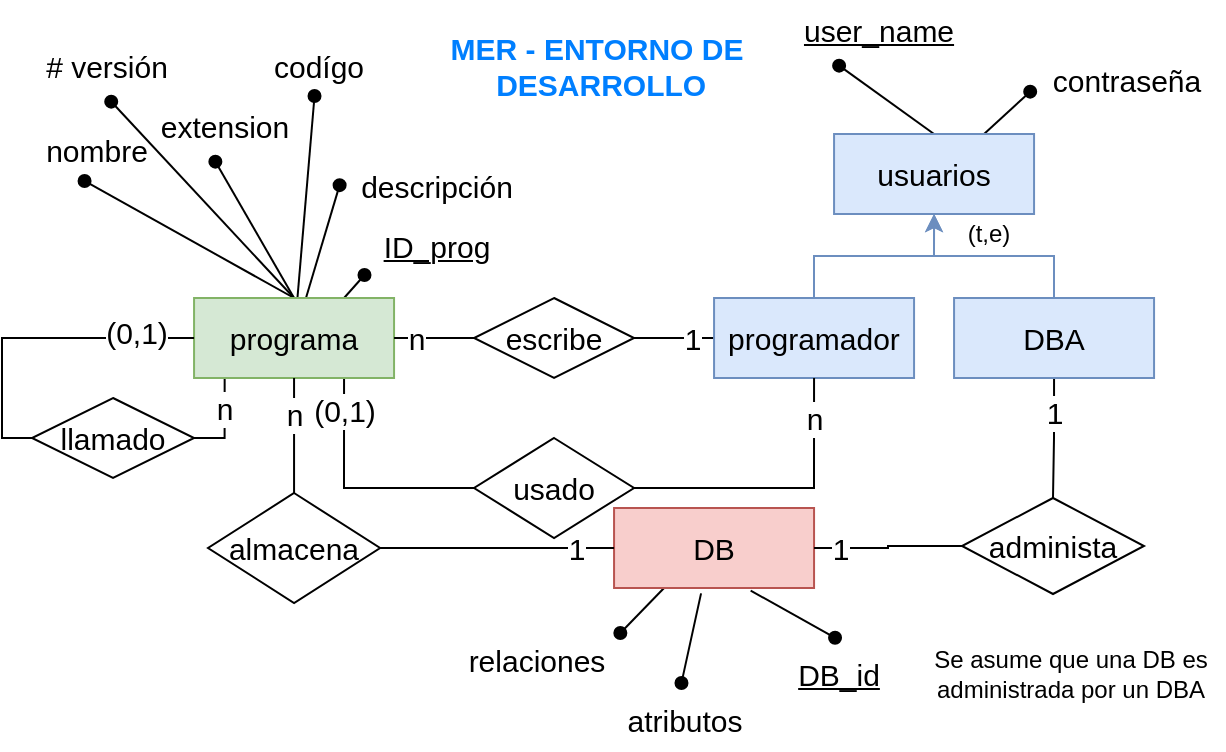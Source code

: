 <mxfile version="21.2.9" type="device">
  <diagram name="Página-1" id="jQUNm002niUk-GT-yzwm">
    <mxGraphModel dx="819" dy="455" grid="0" gridSize="10" guides="1" tooltips="1" connect="1" arrows="1" fold="1" page="1" pageScale="1" pageWidth="1100" pageHeight="850" math="0" shadow="0">
      <root>
        <mxCell id="0" />
        <mxCell id="1" parent="0" />
        <mxCell id="l2Y_8fY2IBBbS7zB0Trg-7" style="rounded=0;orthogonalLoop=1;jettySize=auto;html=1;exitX=0.5;exitY=0;exitDx=0;exitDy=0;entryX=0.424;entryY=1.016;entryDx=0;entryDy=0;entryPerimeter=0;endArrow=oval;endFill=1;fontSize=15;" parent="1" source="l2Y_8fY2IBBbS7zB0Trg-1" target="l2Y_8fY2IBBbS7zB0Trg-2" edge="1">
          <mxGeometry relative="1" as="geometry" />
        </mxCell>
        <mxCell id="l2Y_8fY2IBBbS7zB0Trg-8" style="rounded=0;orthogonalLoop=1;jettySize=auto;html=1;entryX=0.539;entryY=1.094;entryDx=0;entryDy=0;entryPerimeter=0;endArrow=oval;endFill=1;exitX=0.5;exitY=0;exitDx=0;exitDy=0;fontSize=15;" parent="1" source="l2Y_8fY2IBBbS7zB0Trg-1" target="l2Y_8fY2IBBbS7zB0Trg-3" edge="1">
          <mxGeometry relative="1" as="geometry" />
        </mxCell>
        <mxCell id="l2Y_8fY2IBBbS7zB0Trg-9" style="rounded=0;orthogonalLoop=1;jettySize=auto;html=1;entryX=0.447;entryY=1.094;entryDx=0;entryDy=0;entryPerimeter=0;endArrow=oval;endFill=1;exitX=0.5;exitY=0;exitDx=0;exitDy=0;fontSize=15;" parent="1" source="l2Y_8fY2IBBbS7zB0Trg-1" target="l2Y_8fY2IBBbS7zB0Trg-4" edge="1">
          <mxGeometry relative="1" as="geometry" />
        </mxCell>
        <mxCell id="l2Y_8fY2IBBbS7zB0Trg-10" style="rounded=0;orthogonalLoop=1;jettySize=auto;html=1;endArrow=oval;endFill=1;fontSize=15;" parent="1" source="l2Y_8fY2IBBbS7zB0Trg-1" target="l2Y_8fY2IBBbS7zB0Trg-5" edge="1">
          <mxGeometry relative="1" as="geometry" />
        </mxCell>
        <mxCell id="l2Y_8fY2IBBbS7zB0Trg-11" style="rounded=0;orthogonalLoop=1;jettySize=auto;html=1;entryX=-0.013;entryY=0.486;entryDx=0;entryDy=0;entryPerimeter=0;endArrow=oval;endFill=1;fontSize=15;" parent="1" source="l2Y_8fY2IBBbS7zB0Trg-1" target="l2Y_8fY2IBBbS7zB0Trg-6" edge="1">
          <mxGeometry relative="1" as="geometry" />
        </mxCell>
        <mxCell id="l2Y_8fY2IBBbS7zB0Trg-29" value="n" style="edgeStyle=orthogonalEdgeStyle;rounded=0;orthogonalLoop=1;jettySize=auto;html=1;exitX=0.153;exitY=0.996;exitDx=0;exitDy=0;entryX=1;entryY=0.5;entryDx=0;entryDy=0;endArrow=none;endFill=0;exitPerimeter=0;fontSize=15;" parent="1" source="l2Y_8fY2IBBbS7zB0Trg-1" target="l2Y_8fY2IBBbS7zB0Trg-28" edge="1">
          <mxGeometry x="-0.322" relative="1" as="geometry">
            <Array as="points">
              <mxPoint x="311" y="286" />
            </Array>
            <mxPoint as="offset" />
          </mxGeometry>
        </mxCell>
        <mxCell id="l2Y_8fY2IBBbS7zB0Trg-34" value="(0,1)" style="edgeStyle=orthogonalEdgeStyle;rounded=0;orthogonalLoop=1;jettySize=auto;html=1;exitX=0.75;exitY=1;exitDx=0;exitDy=0;entryX=0;entryY=0.5;entryDx=0;entryDy=0;endArrow=none;endFill=0;fontSize=15;" parent="1" source="l2Y_8fY2IBBbS7zB0Trg-1" target="l2Y_8fY2IBBbS7zB0Trg-32" edge="1">
          <mxGeometry x="-0.733" relative="1" as="geometry">
            <mxPoint as="offset" />
          </mxGeometry>
        </mxCell>
        <mxCell id="mVVHZWynLcd7KBnBpnjJ-20" style="rounded=0;orthogonalLoop=1;jettySize=auto;html=1;exitX=0.75;exitY=0;exitDx=0;exitDy=0;entryX=0.003;entryY=0.984;entryDx=0;entryDy=0;entryPerimeter=0;endArrow=oval;endFill=1;fontSize=15;" parent="1" source="l2Y_8fY2IBBbS7zB0Trg-1" target="l2Y_8fY2IBBbS7zB0Trg-40" edge="1">
          <mxGeometry relative="1" as="geometry" />
        </mxCell>
        <mxCell id="l2Y_8fY2IBBbS7zB0Trg-1" value="programa" style="whiteSpace=wrap;html=1;align=center;fillColor=#d5e8d4;strokeColor=#82b366;fontSize=15;" parent="1" vertex="1">
          <mxGeometry x="296.03" y="216" width="100" height="40" as="geometry" />
        </mxCell>
        <mxCell id="l2Y_8fY2IBBbS7zB0Trg-2" value="nombre" style="text;html=1;align=center;verticalAlign=middle;resizable=0;points=[];autosize=1;strokeColor=none;fillColor=none;fontSize=15;" parent="1" vertex="1">
          <mxGeometry x="212.03" y="127" width="69" height="30" as="geometry" />
        </mxCell>
        <mxCell id="l2Y_8fY2IBBbS7zB0Trg-3" value="# versión" style="text;html=1;align=center;verticalAlign=middle;resizable=0;points=[];autosize=1;strokeColor=none;fillColor=none;fontSize=15;" parent="1" vertex="1">
          <mxGeometry x="212.03" y="85" width="79" height="30" as="geometry" />
        </mxCell>
        <mxCell id="l2Y_8fY2IBBbS7zB0Trg-4" value="extension&lt;br style=&quot;font-size: 15px;&quot;&gt;" style="text;html=1;align=center;verticalAlign=middle;resizable=0;points=[];autosize=1;strokeColor=none;fillColor=none;fontSize=15;" parent="1" vertex="1">
          <mxGeometry x="270.03" y="115" width="82" height="30" as="geometry" />
        </mxCell>
        <mxCell id="l2Y_8fY2IBBbS7zB0Trg-5" value="codígo" style="text;html=1;align=center;verticalAlign=middle;resizable=0;points=[];autosize=1;strokeColor=none;fillColor=none;fontSize=15;" parent="1" vertex="1">
          <mxGeometry x="326.03" y="85" width="63" height="30" as="geometry" />
        </mxCell>
        <mxCell id="l2Y_8fY2IBBbS7zB0Trg-6" value="descripción" style="text;html=1;align=center;verticalAlign=middle;resizable=0;points=[];autosize=1;strokeColor=none;fillColor=none;fontSize=15;" parent="1" vertex="1">
          <mxGeometry x="370.03" y="145" width="94" height="30" as="geometry" />
        </mxCell>
        <mxCell id="l2Y_8fY2IBBbS7zB0Trg-16" style="rounded=0;orthogonalLoop=1;jettySize=auto;html=1;exitX=0.5;exitY=0;exitDx=0;exitDy=0;entryX=0.296;entryY=1.094;entryDx=0;entryDy=0;entryPerimeter=0;endArrow=oval;endFill=1;fontSize=15;" parent="1" source="l2Y_8fY2IBBbS7zB0Trg-12" target="l2Y_8fY2IBBbS7zB0Trg-14" edge="1">
          <mxGeometry relative="1" as="geometry" />
        </mxCell>
        <mxCell id="l2Y_8fY2IBBbS7zB0Trg-17" style="rounded=0;orthogonalLoop=1;jettySize=auto;html=1;exitX=0.75;exitY=0;exitDx=0;exitDy=0;entryX=-0.021;entryY=0.694;entryDx=0;entryDy=0;entryPerimeter=0;endArrow=oval;endFill=1;fontSize=15;" parent="1" source="l2Y_8fY2IBBbS7zB0Trg-12" target="l2Y_8fY2IBBbS7zB0Trg-15" edge="1">
          <mxGeometry relative="1" as="geometry" />
        </mxCell>
        <mxCell id="l2Y_8fY2IBBbS7zB0Trg-12" value="usuarios" style="whiteSpace=wrap;html=1;align=center;fillColor=#dae8fc;strokeColor=#6c8ebf;fontSize=15;" parent="1" vertex="1">
          <mxGeometry x="616.03" y="134" width="100" height="40" as="geometry" />
        </mxCell>
        <mxCell id="l2Y_8fY2IBBbS7zB0Trg-14" value="user_name" style="text;html=1;align=center;verticalAlign=middle;resizable=0;points=[];autosize=1;strokeColor=none;fillColor=none;fontStyle=4;fontSize=15;" parent="1" vertex="1">
          <mxGeometry x="591.03" y="67" width="93" height="30" as="geometry" />
        </mxCell>
        <mxCell id="l2Y_8fY2IBBbS7zB0Trg-15" value="contraseña" style="text;html=1;align=center;verticalAlign=middle;resizable=0;points=[];autosize=1;strokeColor=none;fillColor=none;fontSize=15;" parent="1" vertex="1">
          <mxGeometry x="716.03" y="92" width="92" height="30" as="geometry" />
        </mxCell>
        <mxCell id="l2Y_8fY2IBBbS7zB0Trg-19" value="n" style="edgeStyle=orthogonalEdgeStyle;rounded=0;orthogonalLoop=1;jettySize=auto;html=1;entryX=1;entryY=0.5;entryDx=0;entryDy=0;endArrow=none;endFill=0;fontSize=15;" parent="1" source="l2Y_8fY2IBBbS7zB0Trg-18" target="l2Y_8fY2IBBbS7zB0Trg-1" edge="1">
          <mxGeometry x="0.5" relative="1" as="geometry">
            <mxPoint x="1" as="offset" />
          </mxGeometry>
        </mxCell>
        <mxCell id="l2Y_8fY2IBBbS7zB0Trg-20" value="1" style="edgeStyle=orthogonalEdgeStyle;rounded=0;orthogonalLoop=1;jettySize=auto;html=1;exitX=1;exitY=0.5;exitDx=0;exitDy=0;entryX=0;entryY=0.5;entryDx=0;entryDy=0;endArrow=none;endFill=0;fontSize=15;" parent="1" source="l2Y_8fY2IBBbS7zB0Trg-18" target="l2Y_8fY2IBBbS7zB0Trg-23" edge="1">
          <mxGeometry x="0.5" relative="1" as="geometry">
            <mxPoint x="-1" as="offset" />
          </mxGeometry>
        </mxCell>
        <mxCell id="l2Y_8fY2IBBbS7zB0Trg-18" value="escribe" style="shape=rhombus;perimeter=rhombusPerimeter;whiteSpace=wrap;html=1;align=center;fontSize=15;" parent="1" vertex="1">
          <mxGeometry x="436.03" y="216" width="80" height="40" as="geometry" />
        </mxCell>
        <mxCell id="l2Y_8fY2IBBbS7zB0Trg-24" style="edgeStyle=orthogonalEdgeStyle;rounded=0;orthogonalLoop=1;jettySize=auto;html=1;entryX=0.5;entryY=1;entryDx=0;entryDy=0;fillColor=#dae8fc;strokeColor=#6c8ebf;fontSize=15;" parent="1" source="l2Y_8fY2IBBbS7zB0Trg-23" target="l2Y_8fY2IBBbS7zB0Trg-12" edge="1">
          <mxGeometry relative="1" as="geometry" />
        </mxCell>
        <mxCell id="l2Y_8fY2IBBbS7zB0Trg-23" value="programador" style="whiteSpace=wrap;html=1;align=center;fillColor=#dae8fc;strokeColor=#6c8ebf;fontSize=15;" parent="1" vertex="1">
          <mxGeometry x="556.03" y="216" width="100" height="40" as="geometry" />
        </mxCell>
        <mxCell id="l2Y_8fY2IBBbS7zB0Trg-30" value="(0,1)" style="edgeStyle=orthogonalEdgeStyle;rounded=0;orthogonalLoop=1;jettySize=auto;html=1;exitX=0;exitY=0.5;exitDx=0;exitDy=0;entryX=0;entryY=0.5;entryDx=0;entryDy=0;endArrow=none;endFill=0;fontSize=15;" parent="1" source="l2Y_8fY2IBBbS7zB0Trg-28" target="l2Y_8fY2IBBbS7zB0Trg-1" edge="1">
          <mxGeometry x="0.637" y="3" relative="1" as="geometry">
            <mxPoint as="offset" />
            <Array as="points">
              <mxPoint x="200" y="286" />
              <mxPoint x="200" y="236" />
            </Array>
          </mxGeometry>
        </mxCell>
        <mxCell id="l2Y_8fY2IBBbS7zB0Trg-28" value="llamado" style="shape=rhombus;perimeter=rhombusPerimeter;whiteSpace=wrap;html=1;align=center;fontSize=15;" parent="1" vertex="1">
          <mxGeometry x="215" y="266" width="81.03" height="40" as="geometry" />
        </mxCell>
        <mxCell id="l2Y_8fY2IBBbS7zB0Trg-33" value="n" style="edgeStyle=orthogonalEdgeStyle;rounded=0;orthogonalLoop=1;jettySize=auto;html=1;entryX=0.5;entryY=1;entryDx=0;entryDy=0;endArrow=none;endFill=0;fontSize=15;" parent="1" source="l2Y_8fY2IBBbS7zB0Trg-32" target="l2Y_8fY2IBBbS7zB0Trg-23" edge="1">
          <mxGeometry x="0.724" relative="1" as="geometry">
            <mxPoint as="offset" />
          </mxGeometry>
        </mxCell>
        <mxCell id="l2Y_8fY2IBBbS7zB0Trg-32" value="usado" style="shape=rhombus;perimeter=rhombusPerimeter;whiteSpace=wrap;html=1;align=center;fontSize=15;" parent="1" vertex="1">
          <mxGeometry x="436.03" y="286" width="80" height="50" as="geometry" />
        </mxCell>
        <mxCell id="l2Y_8fY2IBBbS7zB0Trg-40" value="ID_prog" style="text;html=1;align=center;verticalAlign=middle;resizable=0;points=[];autosize=1;strokeColor=none;fillColor=none;fontStyle=4;fontSize=15;" parent="1" vertex="1">
          <mxGeometry x="381.03" y="175" width="71" height="30" as="geometry" />
        </mxCell>
        <mxCell id="mVVHZWynLcd7KBnBpnjJ-13" style="rounded=0;orthogonalLoop=1;jettySize=auto;html=1;exitX=0.25;exitY=1;exitDx=0;exitDy=0;endArrow=oval;endFill=1;entryX=0.99;entryY=0.051;entryDx=0;entryDy=0;entryPerimeter=0;fontSize=15;" parent="1" source="mVVHZWynLcd7KBnBpnjJ-1" target="mVVHZWynLcd7KBnBpnjJ-14" edge="1">
          <mxGeometry relative="1" as="geometry">
            <mxPoint x="516.03" y="391" as="targetPoint" />
          </mxGeometry>
        </mxCell>
        <mxCell id="mVVHZWynLcd7KBnBpnjJ-16" style="rounded=0;orthogonalLoop=1;jettySize=auto;html=1;exitX=0.435;exitY=1.067;exitDx=0;exitDy=0;endArrow=oval;endFill=1;entryX=0.483;entryY=-0.117;entryDx=0;entryDy=0;entryPerimeter=0;exitPerimeter=0;fontSize=15;" parent="1" source="mVVHZWynLcd7KBnBpnjJ-1" target="mVVHZWynLcd7KBnBpnjJ-17" edge="1">
          <mxGeometry relative="1" as="geometry">
            <mxPoint x="596.03" y="391" as="targetPoint" />
          </mxGeometry>
        </mxCell>
        <mxCell id="mVVHZWynLcd7KBnBpnjJ-1" value="DB" style="whiteSpace=wrap;html=1;align=center;fillColor=#f8cecc;strokeColor=#b85450;fontSize=15;" parent="1" vertex="1">
          <mxGeometry x="506.03" y="321" width="100" height="40" as="geometry" />
        </mxCell>
        <mxCell id="mVVHZWynLcd7KBnBpnjJ-3" style="edgeStyle=orthogonalEdgeStyle;rounded=0;orthogonalLoop=1;jettySize=auto;html=1;entryX=0.5;entryY=1;entryDx=0;entryDy=0;fillColor=#dae8fc;strokeColor=#6c8ebf;fontSize=15;" parent="1" source="mVVHZWynLcd7KBnBpnjJ-2" target="l2Y_8fY2IBBbS7zB0Trg-12" edge="1">
          <mxGeometry relative="1" as="geometry" />
        </mxCell>
        <mxCell id="mVVHZWynLcd7KBnBpnjJ-7" value="1" style="edgeStyle=orthogonalEdgeStyle;rounded=0;orthogonalLoop=1;jettySize=auto;html=1;exitX=0.5;exitY=1;exitDx=0;exitDy=0;entryX=0.5;entryY=0;entryDx=0;entryDy=0;endArrow=none;endFill=0;fontSize=15;" parent="1" source="mVVHZWynLcd7KBnBpnjJ-2" target="mVVHZWynLcd7KBnBpnjJ-6" edge="1">
          <mxGeometry x="-0.433" relative="1" as="geometry">
            <mxPoint as="offset" />
          </mxGeometry>
        </mxCell>
        <mxCell id="mVVHZWynLcd7KBnBpnjJ-2" value="DBA" style="whiteSpace=wrap;html=1;align=center;fillColor=#dae8fc;strokeColor=#6c8ebf;fontSize=15;" parent="1" vertex="1">
          <mxGeometry x="676.03" y="216" width="100" height="40" as="geometry" />
        </mxCell>
        <mxCell id="mVVHZWynLcd7KBnBpnjJ-8" value="1" style="edgeStyle=orthogonalEdgeStyle;rounded=0;orthogonalLoop=1;jettySize=auto;html=1;exitX=0;exitY=0.5;exitDx=0;exitDy=0;endArrow=none;endFill=0;fontSize=15;" parent="1" source="mVVHZWynLcd7KBnBpnjJ-6" target="mVVHZWynLcd7KBnBpnjJ-1" edge="1">
          <mxGeometry x="0.651" relative="1" as="geometry">
            <mxPoint as="offset" />
          </mxGeometry>
        </mxCell>
        <mxCell id="mVVHZWynLcd7KBnBpnjJ-6" value="administa" style="shape=rhombus;perimeter=rhombusPerimeter;whiteSpace=wrap;html=1;align=center;fontSize=15;" parent="1" vertex="1">
          <mxGeometry x="680" y="316" width="91" height="48" as="geometry" />
        </mxCell>
        <mxCell id="mVVHZWynLcd7KBnBpnjJ-11" value="1" style="edgeStyle=orthogonalEdgeStyle;rounded=0;orthogonalLoop=1;jettySize=auto;html=1;entryX=0;entryY=0.5;entryDx=0;entryDy=0;endArrow=none;endFill=0;fontSize=15;" parent="1" source="mVVHZWynLcd7KBnBpnjJ-10" target="mVVHZWynLcd7KBnBpnjJ-1" edge="1">
          <mxGeometry x="0.667" relative="1" as="geometry">
            <mxPoint as="offset" />
          </mxGeometry>
        </mxCell>
        <mxCell id="mVVHZWynLcd7KBnBpnjJ-12" value="n" style="edgeStyle=orthogonalEdgeStyle;rounded=0;orthogonalLoop=1;jettySize=auto;html=1;entryX=0.5;entryY=1;entryDx=0;entryDy=0;endArrow=none;endFill=0;fontSize=15;" parent="1" source="mVVHZWynLcd7KBnBpnjJ-10" target="l2Y_8fY2IBBbS7zB0Trg-1" edge="1">
          <mxGeometry x="0.367" relative="1" as="geometry">
            <mxPoint as="offset" />
          </mxGeometry>
        </mxCell>
        <mxCell id="mVVHZWynLcd7KBnBpnjJ-10" value="almacena" style="shape=rhombus;perimeter=rhombusPerimeter;whiteSpace=wrap;html=1;align=center;fontSize=15;" parent="1" vertex="1">
          <mxGeometry x="303.02" y="313.5" width="86.03" height="55" as="geometry" />
        </mxCell>
        <mxCell id="mVVHZWynLcd7KBnBpnjJ-14" value="relaciones" style="text;html=1;align=center;verticalAlign=middle;resizable=0;points=[];autosize=1;strokeColor=none;fillColor=none;fontSize=15;" parent="1" vertex="1">
          <mxGeometry x="424.03" y="382" width="86" height="30" as="geometry" />
        </mxCell>
        <mxCell id="mVVHZWynLcd7KBnBpnjJ-17" value="atributos" style="text;html=1;align=center;verticalAlign=middle;resizable=0;points=[];autosize=1;strokeColor=none;fillColor=none;fontSize=15;" parent="1" vertex="1">
          <mxGeometry x="503.03" y="412" width="76" height="30" as="geometry" />
        </mxCell>
        <mxCell id="mVVHZWynLcd7KBnBpnjJ-18" style="rounded=0;orthogonalLoop=1;jettySize=auto;html=1;exitX=0.683;exitY=1.033;exitDx=0;exitDy=0;endArrow=oval;endFill=1;entryX=0.483;entryY=-0.117;entryDx=0;entryDy=0;entryPerimeter=0;exitPerimeter=0;fontSize=15;" parent="1" source="mVVHZWynLcd7KBnBpnjJ-1" target="mVVHZWynLcd7KBnBpnjJ-19" edge="1">
          <mxGeometry relative="1" as="geometry">
            <mxPoint x="667.23" y="378.36" as="targetPoint" />
            <mxPoint x="616.03" y="361.0" as="sourcePoint" />
          </mxGeometry>
        </mxCell>
        <mxCell id="mVVHZWynLcd7KBnBpnjJ-19" value="DB_id" style="text;html=1;align=center;verticalAlign=middle;resizable=0;points=[];autosize=1;strokeColor=none;fillColor=none;fontStyle=4;fontSize=15;" parent="1" vertex="1">
          <mxGeometry x="588.03" y="389.36" width="59" height="30" as="geometry" />
        </mxCell>
        <mxCell id="jZ1caVaXt9hDpOia809z-1" value="&lt;font color=&quot;#007fff&quot; style=&quot;font-size: 15px;&quot;&gt;&lt;span style=&quot;font-size: 15px;&quot;&gt;&lt;b style=&quot;font-size: 15px;&quot;&gt;MER - ENTORNO DE&lt;br style=&quot;font-size: 15px;&quot;&gt;&amp;nbsp;DESARROLLO&lt;/b&gt;&lt;/span&gt;&lt;/font&gt;" style="text;html=1;align=center;verticalAlign=middle;resizable=0;points=[];autosize=1;strokeColor=none;fillColor=none;fontSize=15;" vertex="1" parent="1">
          <mxGeometry x="415" y="76" width="164" height="48" as="geometry" />
        </mxCell>
        <mxCell id="jZ1caVaXt9hDpOia809z-2" value="Se asume que una DB es &lt;br&gt;administrada por un DBA" style="text;html=1;align=center;verticalAlign=middle;resizable=0;points=[];autosize=1;strokeColor=none;fillColor=none;" vertex="1" parent="1">
          <mxGeometry x="656" y="383" width="155" height="41" as="geometry" />
        </mxCell>
        <mxCell id="jZ1caVaXt9hDpOia809z-3" value="(t,e)" style="text;html=1;align=center;verticalAlign=middle;resizable=0;points=[];autosize=1;strokeColor=none;fillColor=none;" vertex="1" parent="1">
          <mxGeometry x="673" y="171" width="39" height="26" as="geometry" />
        </mxCell>
      </root>
    </mxGraphModel>
  </diagram>
</mxfile>
